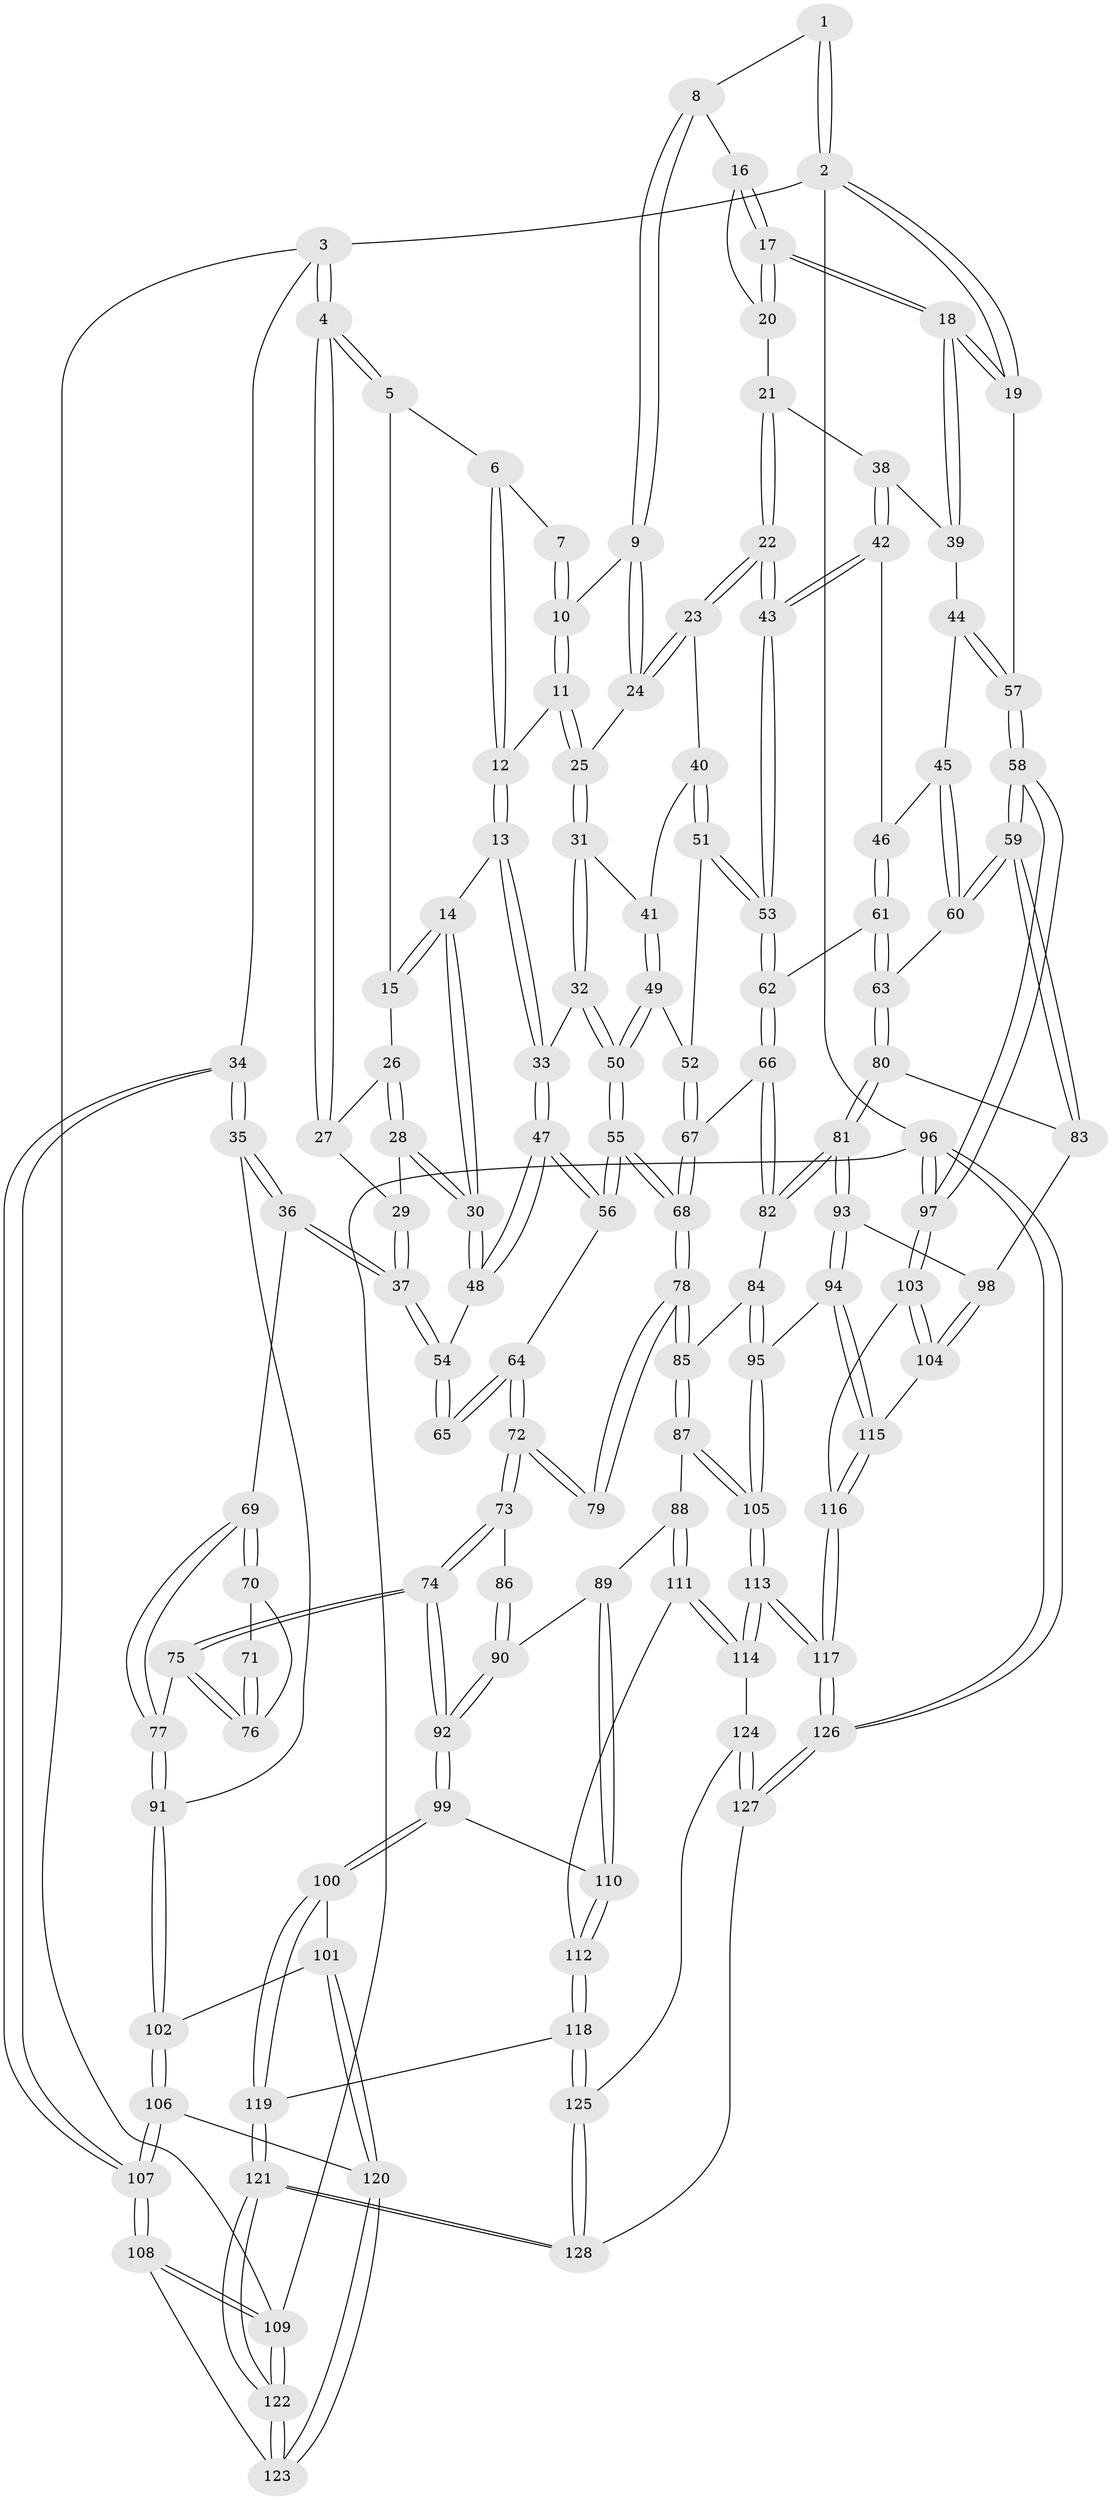 // coarse degree distribution, {2: 0.09803921568627451, 5: 0.2549019607843137, 4: 0.29411764705882354, 3: 0.17647058823529413, 6: 0.0196078431372549, 9: 0.0196078431372549, 7: 0.09803921568627451, 8: 0.0196078431372549, 10: 0.0196078431372549}
// Generated by graph-tools (version 1.1) at 2025/05/03/04/25 22:05:13]
// undirected, 128 vertices, 317 edges
graph export_dot {
graph [start="1"]
  node [color=gray90,style=filled];
  1 [pos="+0.7147814278407066+0"];
  2 [pos="+1+0"];
  3 [pos="+0+0"];
  4 [pos="+0+0"];
  5 [pos="+0.18535310182605447+0"];
  6 [pos="+0.3160582652367387+0"];
  7 [pos="+0.4415862636521764+0"];
  8 [pos="+0.7438344499844104+0.01801429982033621"];
  9 [pos="+0.6216996845042594+0.15718210021104018"];
  10 [pos="+0.5446039854677314+0.17336303483151602"];
  11 [pos="+0.5021895186406168+0.2076043511798118"];
  12 [pos="+0.43670192104041444+0.19805374555120148"];
  13 [pos="+0.38734036517468945+0.2565239044129051"];
  14 [pos="+0.2827477600150055+0.24746693666669006"];
  15 [pos="+0.24100645509482263+0.1332067290716037"];
  16 [pos="+0.7595984730247618+0.04261861101856335"];
  17 [pos="+1+0.15018945488716443"];
  18 [pos="+1+0.1522552534676159"];
  19 [pos="+1+0.14694641547045556"];
  20 [pos="+0.8056808897987123+0.16141915330273354"];
  21 [pos="+0.8070067770215423+0.18103044619790998"];
  22 [pos="+0.7183603198651212+0.30834139496454865"];
  23 [pos="+0.6583527705485738+0.2917802837470897"];
  24 [pos="+0.6358251994578489+0.2521226205269308"];
  25 [pos="+0.5240279631908275+0.25130816277498697"];
  26 [pos="+0.15192189056796643+0.2501640117109609"];
  27 [pos="+0.10590393709525259+0.22846793627863493"];
  28 [pos="+0.19389686241182882+0.3085665676221674"];
  29 [pos="+0.09154132729758319+0.2749767903496456"];
  30 [pos="+0.22047565294760488+0.3412573214251737"];
  31 [pos="+0.5305907098000084+0.30786747787600577"];
  32 [pos="+0.4769946878221004+0.36562523570324484"];
  33 [pos="+0.4148305324407874+0.34837215410569244"];
  34 [pos="+0+0.4822801977868071"];
  35 [pos="+0+0.48231284302072946"];
  36 [pos="+0+0.4590482527652175"];
  37 [pos="+0.009122478078806801+0.4521758526969573"];
  38 [pos="+0.8642139287767502+0.24137895160627904"];
  39 [pos="+0.9392805718904075+0.2640177185472263"];
  40 [pos="+0.6109463176850246+0.3202445428290277"];
  41 [pos="+0.5859549115214014+0.32253102610045165"];
  42 [pos="+0.8546293194780853+0.38261420820493636"];
  43 [pos="+0.738683467769894+0.37157205447120956"];
  44 [pos="+0.9351848978199757+0.3815084026946417"];
  45 [pos="+0.9140608611793224+0.3903945227245894"];
  46 [pos="+0.8610006683763992+0.3873399505214112"];
  47 [pos="+0.35020275528442724+0.41028329521613205"];
  48 [pos="+0.21720998489893606+0.35928012268669457"];
  49 [pos="+0.5570580399691063+0.43315257254432393"];
  50 [pos="+0.5191416734066332+0.4425486161723452"];
  51 [pos="+0.6192163502364021+0.42485916998625556"];
  52 [pos="+0.6061848588036917+0.43349703312081095"];
  53 [pos="+0.7218718686535063+0.40763175977180416"];
  54 [pos="+0.2122107846039396+0.3639818221848886"];
  55 [pos="+0.48617296770936064+0.5264469819693408"];
  56 [pos="+0.366055466321795+0.49897106670484626"];
  57 [pos="+1+0.42015745561825085"];
  58 [pos="+1+0.5563633024520845"];
  59 [pos="+1+0.558543141298381"];
  60 [pos="+0.9267984463436906+0.46834462603440513"];
  61 [pos="+0.8343333628822994+0.5316480937461281"];
  62 [pos="+0.7426844760372466+0.5279168943434768"];
  63 [pos="+0.863244950041286+0.5494952862805156"];
  64 [pos="+0.3319797294701656+0.5296614581497753"];
  65 [pos="+0.2533012471784503+0.5068333395931205"];
  66 [pos="+0.7255062293877493+0.5449148134656805"];
  67 [pos="+0.6236390551042931+0.4844574645551089"];
  68 [pos="+0.5328095322682254+0.6231149404750655"];
  69 [pos="+0.0959752754328106+0.5171094548534527"];
  70 [pos="+0.16946937060512912+0.5199535846602052"];
  71 [pos="+0.25156648977232116+0.5078429958818489"];
  72 [pos="+0.327871009709063+0.5527355454065948"];
  73 [pos="+0.29360600494232736+0.6223849555761855"];
  74 [pos="+0.2616722609795975+0.6671655131550686"];
  75 [pos="+0.22518850323317924+0.6554019976184855"];
  76 [pos="+0.22630611916919308+0.5702654166584226"];
  77 [pos="+0.20627614692867743+0.6544080610640866"];
  78 [pos="+0.5365991816606477+0.6359754556770266"];
  79 [pos="+0.40574153054878354+0.6254193217028284"];
  80 [pos="+0.8749865485588441+0.5641631183041026"];
  81 [pos="+0.8096448278480675+0.6979260203386275"];
  82 [pos="+0.7196928783201592+0.5552850694631705"];
  83 [pos="+0.9783443155490668+0.6032349461320742"];
  84 [pos="+0.6540702910643119+0.6106176051922809"];
  85 [pos="+0.5377007443669538+0.6378193667185152"];
  86 [pos="+0.3908460597082692+0.6335779576821812"];
  87 [pos="+0.5309782477151282+0.6820333767062093"];
  88 [pos="+0.5067486180686503+0.7118377315559161"];
  89 [pos="+0.45020487944052073+0.7327226009868737"];
  90 [pos="+0.3244534891878521+0.7258505871057317"];
  91 [pos="+0.12487273369872734+0.7069297828164566"];
  92 [pos="+0.2988424581482539+0.7289156603238184"];
  93 [pos="+0.8084622800933062+0.7379457726515278"];
  94 [pos="+0.8050265543276125+0.7422579219749248"];
  95 [pos="+0.7701607455661433+0.7626483494672298"];
  96 [pos="+1+1"];
  97 [pos="+1+0.7799871093589988"];
  98 [pos="+0.9151616045496785+0.7169194520851728"];
  99 [pos="+0.29127515830772754+0.7575528099791948"];
  100 [pos="+0.22574359102367184+0.8498120682094802"];
  101 [pos="+0.16367614749130363+0.8560962545821204"];
  102 [pos="+0.10508001011590784+0.7996161801804308"];
  103 [pos="+1+0.7930832620619482"];
  104 [pos="+0.9793634456935822+0.7838545676205142"];
  105 [pos="+0.7155279482146294+0.8332597704218492"];
  106 [pos="+0+0.8127520503596534"];
  107 [pos="+0+0.801250575357991"];
  108 [pos="+0+1"];
  109 [pos="+0+1"];
  110 [pos="+0.3971774178514862+0.8596663958574239"];
  111 [pos="+0.5194374521461178+0.8661242371404765"];
  112 [pos="+0.4027908845197541+0.8892714134539077"];
  113 [pos="+0.7046291634418888+0.9371081277461504"];
  114 [pos="+0.5494528418350401+0.8945102592947639"];
  115 [pos="+0.9114402728721935+0.8453162642235972"];
  116 [pos="+0.9030327049253969+0.9357983945464019"];
  117 [pos="+0.8241952609439077+1"];
  118 [pos="+0.38826382073535176+0.9138197829037114"];
  119 [pos="+0.2937191175506601+0.9249256612128894"];
  120 [pos="+0.11273043942324482+0.9717055247149388"];
  121 [pos="+0.19965669235525144+1"];
  122 [pos="+0.1884318620457118+1"];
  123 [pos="+0.11281780998816165+0.9730369250555609"];
  124 [pos="+0.5046368007405395+0.9524869457855552"];
  125 [pos="+0.4385110511722638+1"];
  126 [pos="+0.8302317958308716+1"];
  127 [pos="+0.7519415710690492+1"];
  128 [pos="+0.4430350663419273+1"];
  1 -- 2;
  1 -- 2;
  1 -- 8;
  2 -- 3;
  2 -- 19;
  2 -- 19;
  2 -- 96;
  3 -- 4;
  3 -- 4;
  3 -- 34;
  3 -- 109;
  4 -- 5;
  4 -- 5;
  4 -- 27;
  4 -- 27;
  5 -- 6;
  5 -- 15;
  6 -- 7;
  6 -- 12;
  6 -- 12;
  7 -- 10;
  7 -- 10;
  8 -- 9;
  8 -- 9;
  8 -- 16;
  9 -- 10;
  9 -- 24;
  9 -- 24;
  10 -- 11;
  10 -- 11;
  11 -- 12;
  11 -- 25;
  11 -- 25;
  12 -- 13;
  12 -- 13;
  13 -- 14;
  13 -- 33;
  13 -- 33;
  14 -- 15;
  14 -- 15;
  14 -- 30;
  14 -- 30;
  15 -- 26;
  16 -- 17;
  16 -- 17;
  16 -- 20;
  17 -- 18;
  17 -- 18;
  17 -- 20;
  17 -- 20;
  18 -- 19;
  18 -- 19;
  18 -- 39;
  18 -- 39;
  19 -- 57;
  20 -- 21;
  21 -- 22;
  21 -- 22;
  21 -- 38;
  22 -- 23;
  22 -- 23;
  22 -- 43;
  22 -- 43;
  23 -- 24;
  23 -- 24;
  23 -- 40;
  24 -- 25;
  25 -- 31;
  25 -- 31;
  26 -- 27;
  26 -- 28;
  26 -- 28;
  27 -- 29;
  28 -- 29;
  28 -- 30;
  28 -- 30;
  29 -- 37;
  29 -- 37;
  30 -- 48;
  30 -- 48;
  31 -- 32;
  31 -- 32;
  31 -- 41;
  32 -- 33;
  32 -- 50;
  32 -- 50;
  33 -- 47;
  33 -- 47;
  34 -- 35;
  34 -- 35;
  34 -- 107;
  34 -- 107;
  35 -- 36;
  35 -- 36;
  35 -- 91;
  36 -- 37;
  36 -- 37;
  36 -- 69;
  37 -- 54;
  37 -- 54;
  38 -- 39;
  38 -- 42;
  38 -- 42;
  39 -- 44;
  40 -- 41;
  40 -- 51;
  40 -- 51;
  41 -- 49;
  41 -- 49;
  42 -- 43;
  42 -- 43;
  42 -- 46;
  43 -- 53;
  43 -- 53;
  44 -- 45;
  44 -- 57;
  44 -- 57;
  45 -- 46;
  45 -- 60;
  45 -- 60;
  46 -- 61;
  46 -- 61;
  47 -- 48;
  47 -- 48;
  47 -- 56;
  47 -- 56;
  48 -- 54;
  49 -- 50;
  49 -- 50;
  49 -- 52;
  50 -- 55;
  50 -- 55;
  51 -- 52;
  51 -- 53;
  51 -- 53;
  52 -- 67;
  52 -- 67;
  53 -- 62;
  53 -- 62;
  54 -- 65;
  54 -- 65;
  55 -- 56;
  55 -- 56;
  55 -- 68;
  55 -- 68;
  56 -- 64;
  57 -- 58;
  57 -- 58;
  58 -- 59;
  58 -- 59;
  58 -- 97;
  58 -- 97;
  59 -- 60;
  59 -- 60;
  59 -- 83;
  59 -- 83;
  60 -- 63;
  61 -- 62;
  61 -- 63;
  61 -- 63;
  62 -- 66;
  62 -- 66;
  63 -- 80;
  63 -- 80;
  64 -- 65;
  64 -- 65;
  64 -- 72;
  64 -- 72;
  66 -- 67;
  66 -- 82;
  66 -- 82;
  67 -- 68;
  67 -- 68;
  68 -- 78;
  68 -- 78;
  69 -- 70;
  69 -- 70;
  69 -- 77;
  69 -- 77;
  70 -- 71;
  70 -- 76;
  71 -- 76;
  71 -- 76;
  72 -- 73;
  72 -- 73;
  72 -- 79;
  72 -- 79;
  73 -- 74;
  73 -- 74;
  73 -- 86;
  74 -- 75;
  74 -- 75;
  74 -- 92;
  74 -- 92;
  75 -- 76;
  75 -- 76;
  75 -- 77;
  77 -- 91;
  77 -- 91;
  78 -- 79;
  78 -- 79;
  78 -- 85;
  78 -- 85;
  80 -- 81;
  80 -- 81;
  80 -- 83;
  81 -- 82;
  81 -- 82;
  81 -- 93;
  81 -- 93;
  82 -- 84;
  83 -- 98;
  84 -- 85;
  84 -- 95;
  84 -- 95;
  85 -- 87;
  85 -- 87;
  86 -- 90;
  86 -- 90;
  87 -- 88;
  87 -- 105;
  87 -- 105;
  88 -- 89;
  88 -- 111;
  88 -- 111;
  89 -- 90;
  89 -- 110;
  89 -- 110;
  90 -- 92;
  90 -- 92;
  91 -- 102;
  91 -- 102;
  92 -- 99;
  92 -- 99;
  93 -- 94;
  93 -- 94;
  93 -- 98;
  94 -- 95;
  94 -- 115;
  94 -- 115;
  95 -- 105;
  95 -- 105;
  96 -- 97;
  96 -- 97;
  96 -- 126;
  96 -- 126;
  96 -- 109;
  97 -- 103;
  97 -- 103;
  98 -- 104;
  98 -- 104;
  99 -- 100;
  99 -- 100;
  99 -- 110;
  100 -- 101;
  100 -- 119;
  100 -- 119;
  101 -- 102;
  101 -- 120;
  101 -- 120;
  102 -- 106;
  102 -- 106;
  103 -- 104;
  103 -- 104;
  103 -- 116;
  104 -- 115;
  105 -- 113;
  105 -- 113;
  106 -- 107;
  106 -- 107;
  106 -- 120;
  107 -- 108;
  107 -- 108;
  108 -- 109;
  108 -- 109;
  108 -- 123;
  109 -- 122;
  109 -- 122;
  110 -- 112;
  110 -- 112;
  111 -- 112;
  111 -- 114;
  111 -- 114;
  112 -- 118;
  112 -- 118;
  113 -- 114;
  113 -- 114;
  113 -- 117;
  113 -- 117;
  114 -- 124;
  115 -- 116;
  115 -- 116;
  116 -- 117;
  116 -- 117;
  117 -- 126;
  117 -- 126;
  118 -- 119;
  118 -- 125;
  118 -- 125;
  119 -- 121;
  119 -- 121;
  120 -- 123;
  120 -- 123;
  121 -- 122;
  121 -- 122;
  121 -- 128;
  121 -- 128;
  122 -- 123;
  122 -- 123;
  124 -- 125;
  124 -- 127;
  124 -- 127;
  125 -- 128;
  125 -- 128;
  126 -- 127;
  126 -- 127;
  127 -- 128;
}
